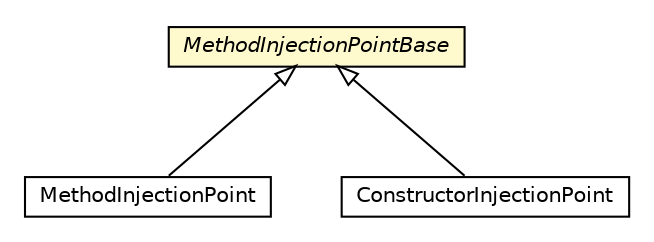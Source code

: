 #!/usr/local/bin/dot
#
# Class diagram 
# Generated by UMLGraph version 5.1 (http://www.umlgraph.org/)
#

digraph G {
	edge [fontname="Helvetica",fontsize=10,labelfontname="Helvetica",labelfontsize=10];
	node [fontname="Helvetica",fontsize=10,shape=plaintext];
	nodesep=0.25;
	ranksep=0.5;
	// org.androidtransfuse.model.MethodInjectionPoint
	c16176 [label=<<table title="org.androidtransfuse.model.MethodInjectionPoint" border="0" cellborder="1" cellspacing="0" cellpadding="2" port="p" href="./MethodInjectionPoint.html">
		<tr><td><table border="0" cellspacing="0" cellpadding="1">
<tr><td align="center" balign="center"> MethodInjectionPoint </td></tr>
		</table></td></tr>
		</table>>, fontname="Helvetica", fontcolor="black", fontsize=10.0];
	// org.androidtransfuse.model.MethodInjectionPointBase
	c16178 [label=<<table title="org.androidtransfuse.model.MethodInjectionPointBase" border="0" cellborder="1" cellspacing="0" cellpadding="2" port="p" bgcolor="lemonChiffon" href="./MethodInjectionPointBase.html">
		<tr><td><table border="0" cellspacing="0" cellpadding="1">
<tr><td align="center" balign="center"><font face="Helvetica-Oblique"> MethodInjectionPointBase </font></td></tr>
		</table></td></tr>
		</table>>, fontname="Helvetica", fontcolor="black", fontsize=10.0];
	// org.androidtransfuse.model.ConstructorInjectionPoint
	c16181 [label=<<table title="org.androidtransfuse.model.ConstructorInjectionPoint" border="0" cellborder="1" cellspacing="0" cellpadding="2" port="p" href="./ConstructorInjectionPoint.html">
		<tr><td><table border="0" cellspacing="0" cellpadding="1">
<tr><td align="center" balign="center"> ConstructorInjectionPoint </td></tr>
		</table></td></tr>
		</table>>, fontname="Helvetica", fontcolor="black", fontsize=10.0];
	//org.androidtransfuse.model.MethodInjectionPoint extends org.androidtransfuse.model.MethodInjectionPointBase
	c16178:p -> c16176:p [dir=back,arrowtail=empty];
	//org.androidtransfuse.model.ConstructorInjectionPoint extends org.androidtransfuse.model.MethodInjectionPointBase
	c16178:p -> c16181:p [dir=back,arrowtail=empty];
}


